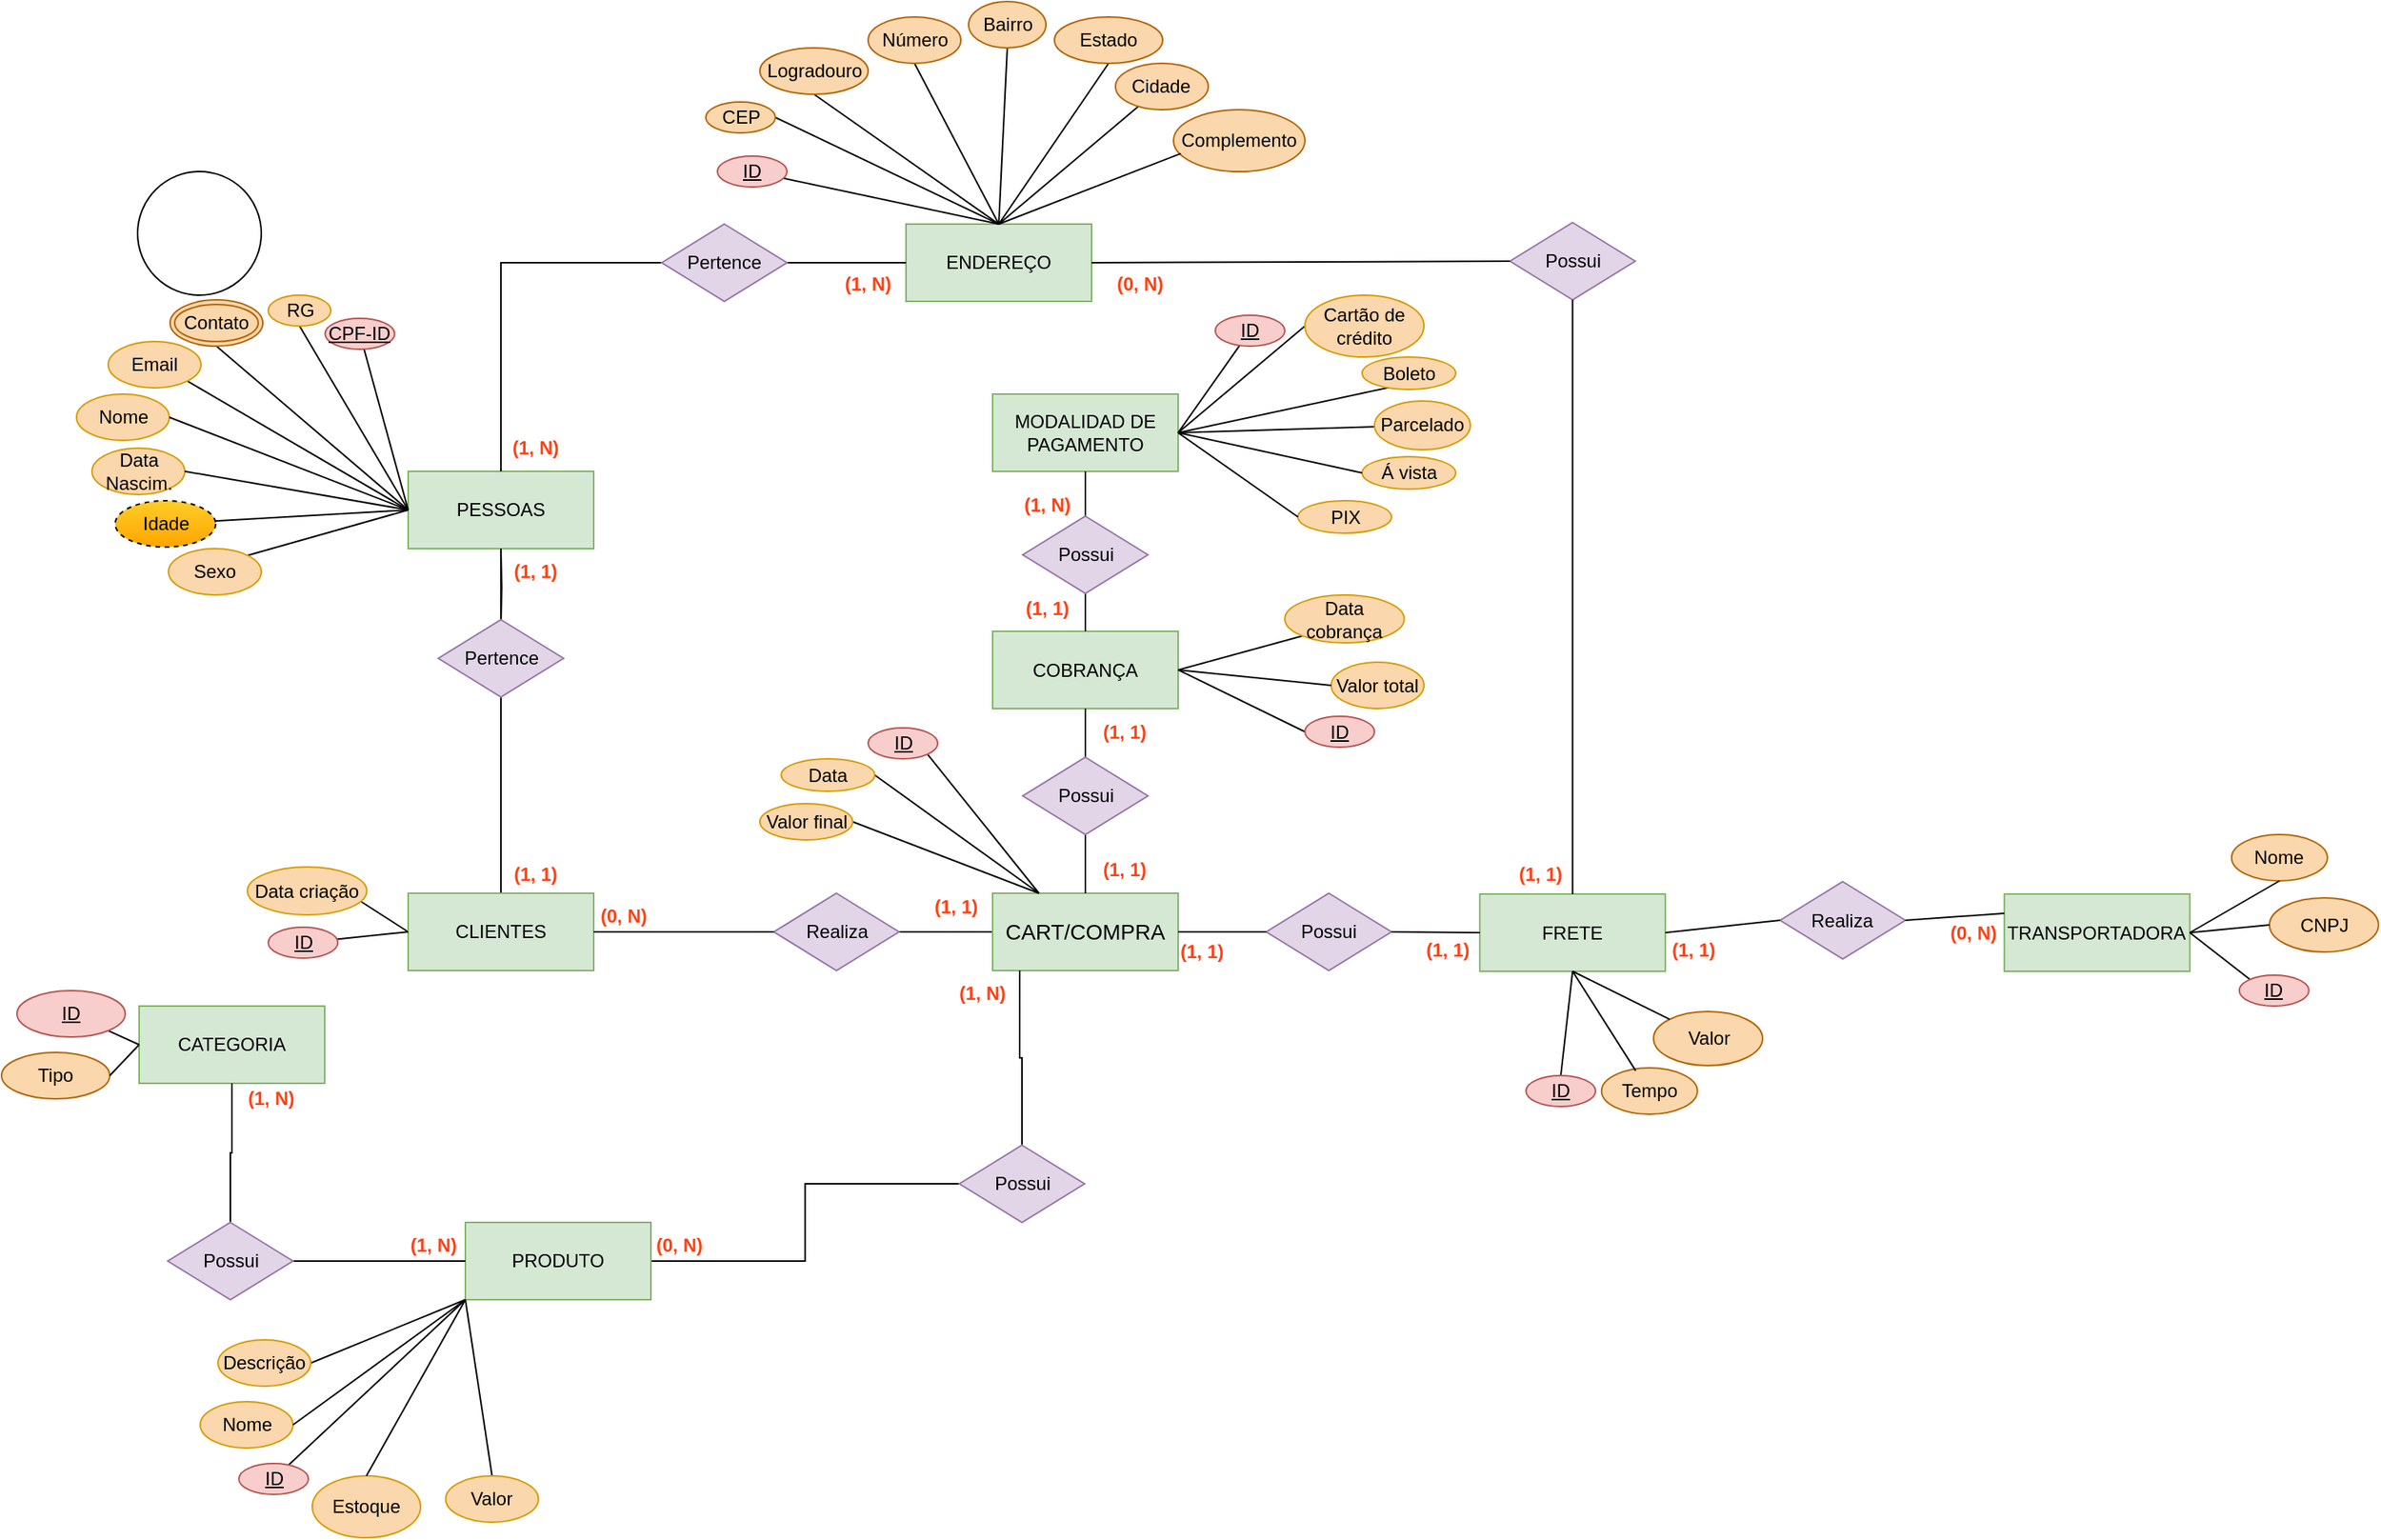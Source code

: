 <mxfile version="22.0.6" type="github">
  <diagram name="Página-1" id="nDr0l4BU3t5uVdgt3nHJ">
    <mxGraphModel dx="491" dy="553" grid="1" gridSize="10" guides="1" tooltips="1" connect="1" arrows="1" fold="1" page="1" pageScale="1" pageWidth="827" pageHeight="1169" math="0" shadow="0">
      <root>
        <mxCell id="0" />
        <mxCell id="1" parent="0" />
        <mxCell id="F8orVIg7lky6S5yIgSGv-25" value="ENDEREÇO" style="rounded=0;whiteSpace=wrap;html=1;fillColor=#d5e8d4;strokeColor=#82b366;" parent="1" vertex="1">
          <mxGeometry x="2035" y="254" width="120" height="50" as="geometry" />
        </mxCell>
        <mxCell id="F8orVIg7lky6S5yIgSGv-26" style="rounded=0;orthogonalLoop=1;jettySize=auto;html=1;exitX=1;exitY=0.5;exitDx=0;exitDy=0;jumpStyle=line;endArrow=none;endFill=0;entryX=0.5;entryY=0;entryDx=0;entryDy=0;" parent="1" source="F8orVIg7lky6S5yIgSGv-27" target="F8orVIg7lky6S5yIgSGv-25" edge="1">
          <mxGeometry relative="1" as="geometry">
            <mxPoint x="1935.499" y="205.607" as="sourcePoint" />
            <mxPoint x="2035.5" y="260" as="targetPoint" />
          </mxGeometry>
        </mxCell>
        <mxCell id="F8orVIg7lky6S5yIgSGv-27" value="CEP" style="ellipse;whiteSpace=wrap;html=1;shadow=0;fillColor=#fad7ac;strokeColor=#b46504;" parent="1" vertex="1">
          <mxGeometry x="1905.5" y="175" width="45" height="20" as="geometry" />
        </mxCell>
        <mxCell id="F8orVIg7lky6S5yIgSGv-28" style="rounded=0;orthogonalLoop=1;jettySize=auto;html=1;exitX=0.5;exitY=1;exitDx=0;exitDy=0;endArrow=none;endFill=0;entryX=0.5;entryY=0;entryDx=0;entryDy=0;" parent="1" source="F8orVIg7lky6S5yIgSGv-29" target="F8orVIg7lky6S5yIgSGv-25" edge="1">
          <mxGeometry relative="1" as="geometry" />
        </mxCell>
        <mxCell id="F8orVIg7lky6S5yIgSGv-29" value="Logradouro" style="ellipse;whiteSpace=wrap;html=1;shadow=0;fillColor=#fad7ac;strokeColor=#b46504;" parent="1" vertex="1">
          <mxGeometry x="1940.5" y="140" width="70" height="30" as="geometry" />
        </mxCell>
        <mxCell id="F8orVIg7lky6S5yIgSGv-30" style="rounded=0;orthogonalLoop=1;jettySize=auto;html=1;exitX=0.5;exitY=1;exitDx=0;exitDy=0;entryX=0.5;entryY=0;entryDx=0;entryDy=0;endArrow=none;endFill=0;" parent="1" source="F8orVIg7lky6S5yIgSGv-31" target="F8orVIg7lky6S5yIgSGv-25" edge="1">
          <mxGeometry relative="1" as="geometry">
            <mxPoint x="2087.121" y="186.393" as="sourcePoint" />
            <mxPoint x="2033.83" y="260" as="targetPoint" />
          </mxGeometry>
        </mxCell>
        <mxCell id="F8orVIg7lky6S5yIgSGv-31" value="Bairro" style="ellipse;whiteSpace=wrap;html=1;shadow=0;fillColor=#fad7ac;strokeColor=#b46504;" parent="1" vertex="1">
          <mxGeometry x="2075.5" y="110" width="50" height="30" as="geometry" />
        </mxCell>
        <mxCell id="F8orVIg7lky6S5yIgSGv-32" style="rounded=0;orthogonalLoop=1;jettySize=auto;html=1;exitX=0.5;exitY=1;exitDx=0;exitDy=0;entryX=0.5;entryY=0;entryDx=0;entryDy=0;endArrow=none;endFill=0;" parent="1" source="F8orVIg7lky6S5yIgSGv-33" target="F8orVIg7lky6S5yIgSGv-25" edge="1">
          <mxGeometry relative="1" as="geometry" />
        </mxCell>
        <mxCell id="F8orVIg7lky6S5yIgSGv-33" value="Número" style="ellipse;whiteSpace=wrap;html=1;shadow=0;fillColor=#fad7ac;strokeColor=#b46504;" parent="1" vertex="1">
          <mxGeometry x="2010.5" y="120" width="60" height="30" as="geometry" />
        </mxCell>
        <mxCell id="F8orVIg7lky6S5yIgSGv-34" value="" style="rounded=0;orthogonalLoop=1;jettySize=auto;html=1;entryX=0.5;entryY=0;entryDx=0;entryDy=0;endArrow=none;endFill=0;" parent="1" source="F8orVIg7lky6S5yIgSGv-35" target="F8orVIg7lky6S5yIgSGv-25" edge="1">
          <mxGeometry relative="1" as="geometry" />
        </mxCell>
        <mxCell id="F8orVIg7lky6S5yIgSGv-35" value="Cidade" style="ellipse;whiteSpace=wrap;html=1;shadow=0;fillColor=#fad7ac;strokeColor=#b46504;" parent="1" vertex="1">
          <mxGeometry x="2170.49" y="150" width="60" height="30" as="geometry" />
        </mxCell>
        <mxCell id="F8orVIg7lky6S5yIgSGv-36" style="rounded=0;orthogonalLoop=1;jettySize=auto;html=1;exitX=0.5;exitY=1;exitDx=0;exitDy=0;entryX=0.5;entryY=0;entryDx=0;entryDy=0;endArrow=none;endFill=0;" parent="1" source="F8orVIg7lky6S5yIgSGv-37" target="F8orVIg7lky6S5yIgSGv-25" edge="1">
          <mxGeometry relative="1" as="geometry">
            <mxPoint x="2137.121" y="196.393" as="sourcePoint" />
            <mxPoint x="2075.5" y="260" as="targetPoint" />
          </mxGeometry>
        </mxCell>
        <mxCell id="F8orVIg7lky6S5yIgSGv-37" value="Estado" style="ellipse;whiteSpace=wrap;html=1;shadow=0;fillColor=#fad7ac;strokeColor=#b46504;" parent="1" vertex="1">
          <mxGeometry x="2131" y="120" width="70" height="30" as="geometry" />
        </mxCell>
        <mxCell id="F8orVIg7lky6S5yIgSGv-38" value="" style="rounded=0;orthogonalLoop=1;jettySize=auto;html=1;endArrow=none;endFill=0;entryX=0.5;entryY=0;entryDx=0;entryDy=0;" parent="1" source="F8orVIg7lky6S5yIgSGv-39" target="F8orVIg7lky6S5yIgSGv-25" edge="1">
          <mxGeometry relative="1" as="geometry" />
        </mxCell>
        <mxCell id="F8orVIg7lky6S5yIgSGv-39" value="ID" style="ellipse;whiteSpace=wrap;html=1;align=center;fontStyle=4;fillColor=#f8cecc;strokeColor=#b85450;" parent="1" vertex="1">
          <mxGeometry x="1913" y="210" width="45" height="20" as="geometry" />
        </mxCell>
        <mxCell id="F8orVIg7lky6S5yIgSGv-40" value="PESSOAS" style="rounded=0;whiteSpace=wrap;html=1;fillColor=#d5e8d4;strokeColor=#82b366;" parent="1" vertex="1">
          <mxGeometry x="1713" y="414" width="120" height="50" as="geometry" />
        </mxCell>
        <mxCell id="F8orVIg7lky6S5yIgSGv-41" value="" style="edgeStyle=orthogonalEdgeStyle;rounded=0;orthogonalLoop=1;jettySize=auto;html=1;endArrow=none;endFill=0;" parent="1" target="F8orVIg7lky6S5yIgSGv-40" edge="1">
          <mxGeometry relative="1" as="geometry">
            <mxPoint x="1773" y="514" as="sourcePoint" />
          </mxGeometry>
        </mxCell>
        <mxCell id="F8orVIg7lky6S5yIgSGv-43" value="" style="edgeStyle=orthogonalEdgeStyle;rounded=0;orthogonalLoop=1;jettySize=auto;html=1;endArrow=none;endFill=0;exitX=0;exitY=0.5;exitDx=0;exitDy=0;entryX=0.5;entryY=0;entryDx=0;entryDy=0;" parent="1" source="F8orVIg7lky6S5yIgSGv-150" target="F8orVIg7lky6S5yIgSGv-40" edge="1">
          <mxGeometry relative="1" as="geometry">
            <mxPoint x="1902.5" y="279" as="sourcePoint" />
            <mxPoint x="1810" y="279" as="targetPoint" />
          </mxGeometry>
        </mxCell>
        <mxCell id="F8orVIg7lky6S5yIgSGv-44" value="" style="edgeStyle=orthogonalEdgeStyle;rounded=0;orthogonalLoop=1;jettySize=auto;html=1;endArrow=none;endFill=0;exitX=1;exitY=0.5;exitDx=0;exitDy=0;" parent="1" source="F8orVIg7lky6S5yIgSGv-150" target="F8orVIg7lky6S5yIgSGv-25" edge="1">
          <mxGeometry relative="1" as="geometry">
            <mxPoint x="1952.5" y="279" as="sourcePoint" />
          </mxGeometry>
        </mxCell>
        <mxCell id="F8orVIg7lky6S5yIgSGv-46" value="Nome" style="ellipse;whiteSpace=wrap;html=1;fillColor=#FAD7AC;strokeColor=#d79b00;" parent="1" vertex="1">
          <mxGeometry x="1498.5" y="364" width="60" height="30" as="geometry" />
        </mxCell>
        <mxCell id="F8orVIg7lky6S5yIgSGv-47" value="Data Nascim." style="ellipse;whiteSpace=wrap;html=1;fillColor=#FAD7AC;strokeColor=#d79b00;" parent="1" vertex="1">
          <mxGeometry x="1508.5" y="399" width="60" height="30" as="geometry" />
        </mxCell>
        <mxCell id="F8orVIg7lky6S5yIgSGv-49" style="rounded=0;orthogonalLoop=1;jettySize=auto;html=1;entryX=0;entryY=0.5;entryDx=0;entryDy=0;endArrow=none;endFill=0;" parent="1" source="F8orVIg7lky6S5yIgSGv-50" target="F8orVIg7lky6S5yIgSGv-40" edge="1">
          <mxGeometry relative="1" as="geometry" />
        </mxCell>
        <mxCell id="F8orVIg7lky6S5yIgSGv-50" value="CPF-ID" style="ellipse;whiteSpace=wrap;html=1;align=center;fontStyle=4;fillColor=#f8cecc;strokeColor=#b85450;" parent="1" vertex="1">
          <mxGeometry x="1659.25" y="315" width="45" height="20" as="geometry" />
        </mxCell>
        <mxCell id="F8orVIg7lky6S5yIgSGv-51" value="" style="endArrow=none;html=1;rounded=0;entryX=0.5;entryY=1;entryDx=0;entryDy=0;exitX=0;exitY=0.5;exitDx=0;exitDy=0;" parent="1" source="F8orVIg7lky6S5yIgSGv-40" target="F8orVIg7lky6S5yIgSGv-59" edge="1">
          <mxGeometry width="50" height="50" relative="1" as="geometry">
            <mxPoint x="1843" y="504" as="sourcePoint" />
            <mxPoint x="1623" y="354" as="targetPoint" />
          </mxGeometry>
        </mxCell>
        <mxCell id="F8orVIg7lky6S5yIgSGv-52" value="" style="endArrow=none;html=1;rounded=0;exitX=1;exitY=0.5;exitDx=0;exitDy=0;entryX=0;entryY=0.5;entryDx=0;entryDy=0;" parent="1" source="F8orVIg7lky6S5yIgSGv-47" target="F8orVIg7lky6S5yIgSGv-40" edge="1">
          <mxGeometry width="50" height="50" relative="1" as="geometry">
            <mxPoint x="1843" y="504" as="sourcePoint" />
            <mxPoint x="1893" y="454" as="targetPoint" />
          </mxGeometry>
        </mxCell>
        <mxCell id="F8orVIg7lky6S5yIgSGv-53" value="" style="endArrow=none;html=1;rounded=0;exitX=1;exitY=0.5;exitDx=0;exitDy=0;entryX=0;entryY=0.5;entryDx=0;entryDy=0;" parent="1" source="F8orVIg7lky6S5yIgSGv-46" target="F8orVIg7lky6S5yIgSGv-40" edge="1">
          <mxGeometry width="50" height="50" relative="1" as="geometry">
            <mxPoint x="1843" y="504" as="sourcePoint" />
            <mxPoint x="1893" y="454" as="targetPoint" />
          </mxGeometry>
        </mxCell>
        <mxCell id="F8orVIg7lky6S5yIgSGv-55" style="rounded=0;orthogonalLoop=1;jettySize=auto;html=1;exitX=1;exitY=0;exitDx=0;exitDy=0;entryX=0;entryY=0.5;entryDx=0;entryDy=0;endArrow=none;endFill=0;" parent="1" source="F8orVIg7lky6S5yIgSGv-56" target="F8orVIg7lky6S5yIgSGv-40" edge="1">
          <mxGeometry relative="1" as="geometry">
            <mxPoint x="1663" y="444" as="targetPoint" />
          </mxGeometry>
        </mxCell>
        <mxCell id="F8orVIg7lky6S5yIgSGv-56" value="Sexo" style="ellipse;whiteSpace=wrap;html=1;fillColor=#FAD7AC;strokeColor=#d79b00;" parent="1" vertex="1">
          <mxGeometry x="1558" y="464" width="60" height="30" as="geometry" />
        </mxCell>
        <mxCell id="F8orVIg7lky6S5yIgSGv-59" value="Contato" style="ellipse;shape=doubleEllipse;margin=3;whiteSpace=wrap;html=1;align=center;fillColor=#FAD7AC;strokeColor=#B46504;" parent="1" vertex="1">
          <mxGeometry x="1559" y="303" width="60" height="30" as="geometry" />
        </mxCell>
        <mxCell id="F8orVIg7lky6S5yIgSGv-60" value="" style="rounded=0;orthogonalLoop=1;jettySize=auto;html=1;endArrow=none;endFill=0;entryX=0;entryY=0.5;entryDx=0;entryDy=0;" parent="1" source="F8orVIg7lky6S5yIgSGv-61" target="F8orVIg7lky6S5yIgSGv-40" edge="1">
          <mxGeometry relative="1" as="geometry" />
        </mxCell>
        <mxCell id="F8orVIg7lky6S5yIgSGv-61" value="Idade" style="ellipse;whiteSpace=wrap;html=1;align=center;dashed=1;fillColor=#ffcd28;strokeColor=#000000;gradientColor=#ffa500;" parent="1" vertex="1">
          <mxGeometry x="1523.5" y="433" width="65" height="30" as="geometry" />
        </mxCell>
        <mxCell id="F8orVIg7lky6S5yIgSGv-62" style="edgeStyle=orthogonalEdgeStyle;rounded=0;orthogonalLoop=1;jettySize=auto;html=1;exitX=0.5;exitY=0;exitDx=0;exitDy=0;entryX=0.5;entryY=1;entryDx=0;entryDy=0;endArrow=none;endFill=0;" parent="1" source="F8orVIg7lky6S5yIgSGv-64" target="F8orVIg7lky6S5yIgSGv-40" edge="1">
          <mxGeometry relative="1" as="geometry">
            <mxPoint x="1760.5" y="544" as="targetPoint" />
          </mxGeometry>
        </mxCell>
        <mxCell id="F8orVIg7lky6S5yIgSGv-63" style="rounded=0;orthogonalLoop=1;jettySize=auto;html=1;exitX=0;exitY=0.5;exitDx=0;exitDy=0;entryX=0.5;entryY=0;entryDx=0;entryDy=0;endArrow=none;endFill=0;" parent="1" source="F8orVIg7lky6S5yIgSGv-64" target="F8orVIg7lky6S5yIgSGv-203" edge="1">
          <mxGeometry relative="1" as="geometry" />
        </mxCell>
        <mxCell id="F8orVIg7lky6S5yIgSGv-64" value="CLIENTES" style="rounded=0;whiteSpace=wrap;html=1;fillColor=#d5e8d4;strokeColor=#82b366;" parent="1" vertex="1">
          <mxGeometry x="1713" y="687" width="120" height="50" as="geometry" />
        </mxCell>
        <mxCell id="F8orVIg7lky6S5yIgSGv-65" style="edgeStyle=orthogonalEdgeStyle;rounded=0;orthogonalLoop=1;jettySize=auto;html=1;exitX=1;exitY=0.5;exitDx=0;exitDy=0;entryX=0;entryY=0.5;entryDx=0;entryDy=0;endArrow=none;endFill=0;" parent="1" source="F8orVIg7lky6S5yIgSGv-67" target="F8orVIg7lky6S5yIgSGv-152" edge="1">
          <mxGeometry relative="1" as="geometry">
            <mxPoint x="2058" y="1091" as="targetPoint" />
          </mxGeometry>
        </mxCell>
        <mxCell id="F8orVIg7lky6S5yIgSGv-66" style="rounded=0;orthogonalLoop=1;jettySize=auto;html=1;exitX=0;exitY=1;exitDx=0;exitDy=0;entryX=1;entryY=0.5;entryDx=0;entryDy=0;endArrow=none;endFill=0;" parent="1" source="F8orVIg7lky6S5yIgSGv-67" target="F8orVIg7lky6S5yIgSGv-217" edge="1">
          <mxGeometry relative="1" as="geometry" />
        </mxCell>
        <mxCell id="F8orVIg7lky6S5yIgSGv-67" value="PRODUTO" style="rounded=0;whiteSpace=wrap;html=1;fillColor=#d5e8d4;strokeColor=#82b366;" parent="1" vertex="1">
          <mxGeometry x="1750" y="900" width="120" height="50" as="geometry" />
        </mxCell>
        <mxCell id="F8orVIg7lky6S5yIgSGv-73" value="CATEGORIA" style="rounded=0;whiteSpace=wrap;html=1;fillColor=#d5e8d4;strokeColor=#82b366;" parent="1" vertex="1">
          <mxGeometry x="1539" y="760" width="120" height="50" as="geometry" />
        </mxCell>
        <mxCell id="F8orVIg7lky6S5yIgSGv-74" value="" style="edgeStyle=orthogonalEdgeStyle;rounded=0;orthogonalLoop=1;jettySize=auto;html=1;endArrow=none;endFill=0;exitX=1;exitY=0.5;exitDx=0;exitDy=0;entryX=0;entryY=0.5;entryDx=0;entryDy=0;" parent="1" source="F8orVIg7lky6S5yIgSGv-140" target="F8orVIg7lky6S5yIgSGv-67" edge="1">
          <mxGeometry relative="1" as="geometry">
            <mxPoint x="1625" y="1101" as="sourcePoint" />
          </mxGeometry>
        </mxCell>
        <mxCell id="F8orVIg7lky6S5yIgSGv-75" value="" style="edgeStyle=orthogonalEdgeStyle;rounded=0;orthogonalLoop=1;jettySize=auto;html=1;endArrow=none;endFill=0;exitX=0.5;exitY=0;exitDx=0;exitDy=0;" parent="1" source="F8orVIg7lky6S5yIgSGv-140" target="F8orVIg7lky6S5yIgSGv-73" edge="1">
          <mxGeometry relative="1" as="geometry">
            <mxPoint x="1600" y="1076" as="sourcePoint" />
          </mxGeometry>
        </mxCell>
        <mxCell id="F8orVIg7lky6S5yIgSGv-79" value="" style="rounded=0;orthogonalLoop=1;jettySize=auto;html=1;endArrow=none;endFill=0;entryX=0;entryY=0.5;entryDx=0;entryDy=0;" parent="1" source="F8orVIg7lky6S5yIgSGv-80" target="F8orVIg7lky6S5yIgSGv-73" edge="1">
          <mxGeometry relative="1" as="geometry" />
        </mxCell>
        <mxCell id="F8orVIg7lky6S5yIgSGv-80" value="&lt;u&gt;ID&lt;/u&gt;" style="ellipse;whiteSpace=wrap;html=1;shadow=0;fillColor=#f8cecc;strokeColor=#b85450;" parent="1" vertex="1">
          <mxGeometry x="1460" y="750" width="70" height="30" as="geometry" />
        </mxCell>
        <mxCell id="F8orVIg7lky6S5yIgSGv-81" value="" style="rounded=0;orthogonalLoop=1;jettySize=auto;html=1;endArrow=none;endFill=0;entryX=0;entryY=1;entryDx=0;entryDy=0;" parent="1" source="F8orVIg7lky6S5yIgSGv-82" target="F8orVIg7lky6S5yIgSGv-67" edge="1">
          <mxGeometry relative="1" as="geometry" />
        </mxCell>
        <mxCell id="F8orVIg7lky6S5yIgSGv-82" value="&lt;u&gt;ID&lt;/u&gt;" style="ellipse;whiteSpace=wrap;html=1;shadow=0;fillColor=#f8cecc;strokeColor=#b85450;" parent="1" vertex="1">
          <mxGeometry x="1603.5" y="1056" width="45" height="20" as="geometry" />
        </mxCell>
        <mxCell id="F8orVIg7lky6S5yIgSGv-83" style="rounded=0;orthogonalLoop=1;jettySize=auto;html=1;entryX=0;entryY=0.5;entryDx=0;entryDy=0;endArrow=none;endFill=0;" parent="1" source="F8orVIg7lky6S5yIgSGv-84" target="F8orVIg7lky6S5yIgSGv-64" edge="1">
          <mxGeometry relative="1" as="geometry" />
        </mxCell>
        <mxCell id="F8orVIg7lky6S5yIgSGv-84" value="ID" style="ellipse;whiteSpace=wrap;html=1;align=center;fontStyle=4;fillColor=#f8cecc;strokeColor=#b85450;" parent="1" vertex="1">
          <mxGeometry x="1622.5" y="709" width="45" height="20" as="geometry" />
        </mxCell>
        <mxCell id="F8orVIg7lky6S5yIgSGv-85" value="Estoque" style="ellipse;whiteSpace=wrap;html=1;fillColor=#FAD7AC;strokeColor=#d79b00;" parent="1" vertex="1">
          <mxGeometry x="1651" y="1064" width="70" height="40" as="geometry" />
        </mxCell>
        <mxCell id="F8orVIg7lky6S5yIgSGv-86" value="Nome" style="ellipse;whiteSpace=wrap;html=1;fillColor=#FAD7AC;strokeColor=#d79b00;" parent="1" vertex="1">
          <mxGeometry x="1578.5" y="1016" width="60" height="30" as="geometry" />
        </mxCell>
        <mxCell id="F8orVIg7lky6S5yIgSGv-87" value="" style="endArrow=none;html=1;rounded=0;exitX=0.5;exitY=0;exitDx=0;exitDy=0;entryX=0;entryY=1;entryDx=0;entryDy=0;" parent="1" source="F8orVIg7lky6S5yIgSGv-85" target="F8orVIg7lky6S5yIgSGv-67" edge="1">
          <mxGeometry width="50" height="50" relative="1" as="geometry">
            <mxPoint x="1904.5" y="1181" as="sourcePoint" />
            <mxPoint x="1835" y="1126" as="targetPoint" />
          </mxGeometry>
        </mxCell>
        <mxCell id="F8orVIg7lky6S5yIgSGv-88" value="" style="endArrow=none;html=1;rounded=0;exitX=1;exitY=0.5;exitDx=0;exitDy=0;entryX=0;entryY=1;entryDx=0;entryDy=0;" parent="1" source="F8orVIg7lky6S5yIgSGv-86" target="F8orVIg7lky6S5yIgSGv-67" edge="1">
          <mxGeometry width="50" height="50" relative="1" as="geometry">
            <mxPoint x="1904.5" y="1181" as="sourcePoint" />
            <mxPoint x="1774.5" y="1141" as="targetPoint" />
          </mxGeometry>
        </mxCell>
        <mxCell id="F8orVIg7lky6S5yIgSGv-95" value="Tipo" style="ellipse;whiteSpace=wrap;html=1;shadow=0;fillColor=#fad7ac;strokeColor=#b46504;" parent="1" vertex="1">
          <mxGeometry x="1450" y="790" width="70" height="30" as="geometry" />
        </mxCell>
        <mxCell id="F8orVIg7lky6S5yIgSGv-96" value="" style="endArrow=none;html=1;rounded=0;entryX=0;entryY=0.5;entryDx=0;entryDy=0;exitX=1;exitY=0.5;exitDx=0;exitDy=0;" parent="1" source="F8orVIg7lky6S5yIgSGv-95" target="F8orVIg7lky6S5yIgSGv-73" edge="1">
          <mxGeometry width="50" height="50" relative="1" as="geometry">
            <mxPoint x="1215" y="586" as="sourcePoint" />
            <mxPoint x="1265" y="536" as="targetPoint" />
          </mxGeometry>
        </mxCell>
        <mxCell id="F8orVIg7lky6S5yIgSGv-101" style="rounded=0;orthogonalLoop=1;jettySize=auto;html=1;exitX=0.5;exitY=0;exitDx=0;exitDy=0;endArrow=none;endFill=0;entryX=0;entryY=1;entryDx=0;entryDy=0;" parent="1" source="F8orVIg7lky6S5yIgSGv-102" target="F8orVIg7lky6S5yIgSGv-67" edge="1">
          <mxGeometry relative="1" as="geometry">
            <mxPoint x="1842" y="1126" as="targetPoint" />
          </mxGeometry>
        </mxCell>
        <mxCell id="F8orVIg7lky6S5yIgSGv-102" value="Valor" style="ellipse;whiteSpace=wrap;html=1;fillColor=#FAD7AC;strokeColor=#d79b00;" parent="1" vertex="1">
          <mxGeometry x="1737.25" y="1064" width="60" height="30" as="geometry" />
        </mxCell>
        <mxCell id="F8orVIg7lky6S5yIgSGv-106" value="COBRANÇA" style="rounded=0;whiteSpace=wrap;html=1;fillColor=#d5e8d4;strokeColor=#82b366;" parent="1" vertex="1">
          <mxGeometry x="2091" y="517.5" width="120" height="50" as="geometry" />
        </mxCell>
        <mxCell id="F8orVIg7lky6S5yIgSGv-112" style="rounded=0;orthogonalLoop=1;jettySize=auto;html=1;exitX=0;exitY=0.5;exitDx=0;exitDy=0;entryX=1;entryY=0.5;entryDx=0;entryDy=0;endArrow=none;endFill=0;" parent="1" source="F8orVIg7lky6S5yIgSGv-113" target="F8orVIg7lky6S5yIgSGv-106" edge="1">
          <mxGeometry relative="1" as="geometry">
            <mxPoint x="2281.804" y="508.941" as="sourcePoint" />
          </mxGeometry>
        </mxCell>
        <mxCell id="F8orVIg7lky6S5yIgSGv-113" value="ID" style="ellipse;whiteSpace=wrap;html=1;align=center;fontStyle=4;fillColor=#f8cecc;strokeColor=#b85450;" parent="1" vertex="1">
          <mxGeometry x="2293" y="572.5" width="45" height="20" as="geometry" />
        </mxCell>
        <mxCell id="F8orVIg7lky6S5yIgSGv-116" value="" style="endArrow=none;html=1;rounded=0;exitX=0.5;exitY=1;exitDx=0;exitDy=0;entryX=0.5;entryY=0;entryDx=0;entryDy=0;" parent="1" source="F8orVIg7lky6S5yIgSGv-145" target="F8orVIg7lky6S5yIgSGv-106" edge="1">
          <mxGeometry width="50" height="50" relative="1" as="geometry">
            <mxPoint x="2151" y="500" as="sourcePoint" />
            <mxPoint x="2770.5" y="1010.5" as="targetPoint" />
          </mxGeometry>
        </mxCell>
        <mxCell id="F8orVIg7lky6S5yIgSGv-117" value="MODALIDAD DE PAGAMENTO" style="rounded=0;whiteSpace=wrap;html=1;fillColor=#d5e8d4;strokeColor=#82b366;" parent="1" vertex="1">
          <mxGeometry x="2091" y="364" width="120" height="50" as="geometry" />
        </mxCell>
        <mxCell id="F8orVIg7lky6S5yIgSGv-118" value="" style="endArrow=none;html=1;rounded=0;entryX=0.5;entryY=0;entryDx=0;entryDy=0;exitX=0.5;exitY=1;exitDx=0;exitDy=0;" parent="1" source="F8orVIg7lky6S5yIgSGv-117" target="F8orVIg7lky6S5yIgSGv-145" edge="1">
          <mxGeometry width="50" height="50" relative="1" as="geometry">
            <mxPoint x="1937.5" y="511" as="sourcePoint" />
            <mxPoint x="2151" y="450" as="targetPoint" />
          </mxGeometry>
        </mxCell>
        <mxCell id="F8orVIg7lky6S5yIgSGv-121" style="edgeStyle=orthogonalEdgeStyle;rounded=0;orthogonalLoop=1;jettySize=auto;html=1;exitX=0;exitY=0.5;exitDx=0;exitDy=0;entryX=1;entryY=0.5;entryDx=0;entryDy=0;endArrow=none;endFill=0;" parent="1" source="F8orVIg7lky6S5yIgSGv-123" target="F8orVIg7lky6S5yIgSGv-142" edge="1">
          <mxGeometry relative="1" as="geometry">
            <mxPoint x="2012.5" y="712" as="targetPoint" />
          </mxGeometry>
        </mxCell>
        <mxCell id="F8orVIg7lky6S5yIgSGv-123" value="&lt;span style=&quot;font-size: 14px;&quot;&gt;CART/COMPRA&lt;br&gt;&lt;/span&gt;" style="rounded=0;whiteSpace=wrap;html=1;fillColor=#d5e8d4;strokeColor=#82b366;" parent="1" vertex="1">
          <mxGeometry x="2091" y="687" width="120" height="50" as="geometry" />
        </mxCell>
        <mxCell id="F8orVIg7lky6S5yIgSGv-136" style="edgeStyle=orthogonalEdgeStyle;rounded=0;orthogonalLoop=1;jettySize=auto;html=1;exitX=0.5;exitY=0;exitDx=0;exitDy=0;entryX=0.5;entryY=1;entryDx=0;entryDy=0;endArrow=none;endFill=0;" parent="1" source="F8orVIg7lky6S5yIgSGv-144" target="F8orVIg7lky6S5yIgSGv-106" edge="1">
          <mxGeometry relative="1" as="geometry">
            <mxPoint x="2151" y="600" as="sourcePoint" />
          </mxGeometry>
        </mxCell>
        <mxCell id="F8orVIg7lky6S5yIgSGv-137" value="" style="edgeStyle=orthogonalEdgeStyle;rounded=0;orthogonalLoop=1;jettySize=auto;html=1;endArrow=none;endFill=0;exitX=0.5;exitY=1;exitDx=0;exitDy=0;" parent="1" source="F8orVIg7lky6S5yIgSGv-144" target="F8orVIg7lky6S5yIgSGv-123" edge="1">
          <mxGeometry relative="1" as="geometry">
            <mxPoint x="2150.98" y="649.98" as="sourcePoint" />
          </mxGeometry>
        </mxCell>
        <mxCell id="F8orVIg7lky6S5yIgSGv-139" style="edgeStyle=orthogonalEdgeStyle;rounded=0;orthogonalLoop=1;jettySize=auto;html=1;exitX=0.5;exitY=0;exitDx=0;exitDy=0;entryX=0.146;entryY=1;entryDx=0;entryDy=0;endArrow=none;endFill=0;entryPerimeter=0;" parent="1" source="F8orVIg7lky6S5yIgSGv-152" target="F8orVIg7lky6S5yIgSGv-123" edge="1">
          <mxGeometry relative="1" as="geometry">
            <mxPoint x="2083" y="1066" as="sourcePoint" />
          </mxGeometry>
        </mxCell>
        <mxCell id="F8orVIg7lky6S5yIgSGv-140" value="Possui" style="rhombus;whiteSpace=wrap;html=1;fillColor=#e1d5e7;strokeColor=#9673a6;" parent="1" vertex="1">
          <mxGeometry x="1557.5" y="900" width="81" height="50" as="geometry" />
        </mxCell>
        <mxCell id="F8orVIg7lky6S5yIgSGv-142" value="Realiza" style="rhombus;whiteSpace=wrap;html=1;fillColor=#e1d5e7;strokeColor=#9673a6;" parent="1" vertex="1">
          <mxGeometry x="1949.5" y="687" width="81" height="50" as="geometry" />
        </mxCell>
        <mxCell id="F8orVIg7lky6S5yIgSGv-144" value="Possui" style="rhombus;whiteSpace=wrap;html=1;fillColor=#e1d5e7;strokeColor=#9673a6;" parent="1" vertex="1">
          <mxGeometry x="2110.5" y="599" width="81" height="50" as="geometry" />
        </mxCell>
        <mxCell id="F8orVIg7lky6S5yIgSGv-145" value="Possui" style="rhombus;whiteSpace=wrap;html=1;fillColor=#e1d5e7;strokeColor=#9673a6;" parent="1" vertex="1">
          <mxGeometry x="2110.5" y="443" width="81" height="50" as="geometry" />
        </mxCell>
        <mxCell id="F8orVIg7lky6S5yIgSGv-150" value="Pertence" style="rhombus;whiteSpace=wrap;html=1;fillColor=#e1d5e7;strokeColor=#9673a6;" parent="1" vertex="1">
          <mxGeometry x="1877" y="254" width="81" height="50" as="geometry" />
        </mxCell>
        <mxCell id="F8orVIg7lky6S5yIgSGv-152" value="Possui" style="rhombus;whiteSpace=wrap;html=1;fillColor=#e1d5e7;strokeColor=#9673a6;" parent="1" vertex="1">
          <mxGeometry x="2069.5" y="850" width="81" height="50" as="geometry" />
        </mxCell>
        <mxCell id="F8orVIg7lky6S5yIgSGv-164" value="&lt;font color=&quot;#ff4013&quot;&gt;(1, N)&lt;/font&gt;" style="text;html=1;align=center;verticalAlign=middle;resizable=0;points=[];autosize=1;strokeColor=none;fillColor=none;fontStyle=1" parent="1" vertex="1">
          <mxGeometry x="2100.5" y="421" width="50" height="30" as="geometry" />
        </mxCell>
        <mxCell id="F8orVIg7lky6S5yIgSGv-165" value="&lt;font color=&quot;#ff4013&quot;&gt;(1, 1)&lt;/font&gt;" style="text;html=1;align=center;verticalAlign=middle;resizable=0;points=[];autosize=1;strokeColor=none;fillColor=none;fontStyle=1" parent="1" vertex="1">
          <mxGeometry x="2100.5" y="487.5" width="50" height="30" as="geometry" />
        </mxCell>
        <mxCell id="F8orVIg7lky6S5yIgSGv-166" value="" style="endArrow=none;html=1;rounded=0;entryX=1;entryY=1;entryDx=0;entryDy=0;exitX=0;exitY=0.5;exitDx=0;exitDy=0;" parent="1" source="F8orVIg7lky6S5yIgSGv-40" target="F8orVIg7lky6S5yIgSGv-200" edge="1">
          <mxGeometry width="50" height="50" relative="1" as="geometry">
            <mxPoint x="1723.5" y="449" as="sourcePoint" />
            <mxPoint x="1594.642" y="359.574" as="targetPoint" />
          </mxGeometry>
        </mxCell>
        <mxCell id="F8orVIg7lky6S5yIgSGv-167" value="" style="rounded=0;orthogonalLoop=1;jettySize=auto;html=1;endArrow=none;endFill=0;entryX=1;entryY=0.5;entryDx=0;entryDy=0;" parent="1" source="F8orVIg7lky6S5yIgSGv-168" target="F8orVIg7lky6S5yIgSGv-117" edge="1">
          <mxGeometry relative="1" as="geometry" />
        </mxCell>
        <mxCell id="F8orVIg7lky6S5yIgSGv-168" value="ID" style="ellipse;whiteSpace=wrap;html=1;align=center;fontStyle=4;fillColor=#f8cecc;strokeColor=#b85450;" parent="1" vertex="1">
          <mxGeometry x="2235" y="313" width="45" height="20" as="geometry" />
        </mxCell>
        <mxCell id="F8orVIg7lky6S5yIgSGv-169" style="rounded=0;orthogonalLoop=1;jettySize=auto;html=1;exitX=0;exitY=0.5;exitDx=0;exitDy=0;entryX=1;entryY=0.5;entryDx=0;entryDy=0;endArrow=none;endFill=0;" parent="1" source="F8orVIg7lky6S5yIgSGv-170" target="F8orVIg7lky6S5yIgSGv-117" edge="1">
          <mxGeometry relative="1" as="geometry" />
        </mxCell>
        <mxCell id="F8orVIg7lky6S5yIgSGv-170" value="Cartão de crédito" style="ellipse;whiteSpace=wrap;html=1;fillColor=#FAD7AC;strokeColor=#d79b00;" parent="1" vertex="1">
          <mxGeometry x="2293" y="300" width="77" height="40" as="geometry" />
        </mxCell>
        <mxCell id="F8orVIg7lky6S5yIgSGv-171" value="Valor total" style="ellipse;whiteSpace=wrap;html=1;fillColor=#FAD7AC;strokeColor=#d79b00;" parent="1" vertex="1">
          <mxGeometry x="2310" y="537.5" width="60" height="30" as="geometry" />
        </mxCell>
        <mxCell id="F8orVIg7lky6S5yIgSGv-172" style="rounded=0;orthogonalLoop=1;jettySize=auto;html=1;exitX=0;exitY=0.5;exitDx=0;exitDy=0;entryX=1;entryY=0.5;entryDx=0;entryDy=0;endArrow=none;endFill=0;" parent="1" source="F8orVIg7lky6S5yIgSGv-171" target="F8orVIg7lky6S5yIgSGv-106" edge="1">
          <mxGeometry relative="1" as="geometry">
            <mxPoint x="2276.787" y="478.607" as="sourcePoint" />
            <mxPoint x="2221.5" y="528" as="targetPoint" />
          </mxGeometry>
        </mxCell>
        <mxCell id="F8orVIg7lky6S5yIgSGv-173" style="rounded=0;orthogonalLoop=1;jettySize=auto;html=1;exitX=0;exitY=1;exitDx=0;exitDy=0;entryX=1;entryY=0.5;entryDx=0;entryDy=0;endArrow=none;endFill=0;" parent="1" source="F8orVIg7lky6S5yIgSGv-174" target="F8orVIg7lky6S5yIgSGv-106" edge="1">
          <mxGeometry relative="1" as="geometry" />
        </mxCell>
        <mxCell id="F8orVIg7lky6S5yIgSGv-174" value="Data cobrança" style="ellipse;whiteSpace=wrap;html=1;fillColor=#FAD7AC;strokeColor=#d79b00;" parent="1" vertex="1">
          <mxGeometry x="2280" y="494" width="77.25" height="31" as="geometry" />
        </mxCell>
        <mxCell id="F8orVIg7lky6S5yIgSGv-175" value="&lt;font color=&quot;#ff4013&quot;&gt;(1, 1)&lt;/font&gt;" style="text;html=1;align=center;verticalAlign=middle;resizable=0;points=[];autosize=1;strokeColor=none;fillColor=none;fontStyle=1" parent="1" vertex="1">
          <mxGeometry x="2041.5" y="681" width="50" height="30" as="geometry" />
        </mxCell>
        <mxCell id="F8orVIg7lky6S5yIgSGv-177" value="&lt;font color=&quot;#ff4013&quot;&gt;(1, N)&lt;/font&gt;" style="text;html=1;align=center;verticalAlign=middle;resizable=0;points=[];autosize=1;strokeColor=none;fillColor=none;fontStyle=1" parent="1" vertex="1">
          <mxGeometry x="2058.5" y="737" width="50" height="30" as="geometry" />
        </mxCell>
        <mxCell id="F8orVIg7lky6S5yIgSGv-181" value="&lt;font color=&quot;#ff4013&quot;&gt;(1, 1)&lt;/font&gt;" style="text;html=1;align=center;verticalAlign=middle;resizable=0;points=[];autosize=1;strokeColor=none;fillColor=none;fontStyle=1" parent="1" vertex="1">
          <mxGeometry x="2150.5" y="567.5" width="50" height="30" as="geometry" />
        </mxCell>
        <mxCell id="F8orVIg7lky6S5yIgSGv-182" value="&lt;font color=&quot;#ff4013&quot;&gt;(1, 1)&lt;/font&gt;" style="text;html=1;align=center;verticalAlign=middle;resizable=0;points=[];autosize=1;strokeColor=none;fillColor=none;fontStyle=1" parent="1" vertex="1">
          <mxGeometry x="2150.5" y="657" width="50" height="30" as="geometry" />
        </mxCell>
        <mxCell id="F8orVIg7lky6S5yIgSGv-189" value="&lt;font color=&quot;#ff4013&quot;&gt;(1, N)&lt;/font&gt;" style="text;html=1;align=center;verticalAlign=middle;resizable=0;points=[];autosize=1;strokeColor=none;fillColor=none;fontStyle=1" parent="1" vertex="1">
          <mxGeometry x="1985" y="278" width="50" height="30" as="geometry" />
        </mxCell>
        <mxCell id="F8orVIg7lky6S5yIgSGv-190" value="&lt;font color=&quot;#ff4013&quot;&gt;(1, N)&lt;/font&gt;" style="text;html=1;align=center;verticalAlign=middle;resizable=0;points=[];autosize=1;strokeColor=none;fillColor=none;fontStyle=1" parent="1" vertex="1">
          <mxGeometry x="1770" y="384" width="50" height="30" as="geometry" />
        </mxCell>
        <mxCell id="F8orVIg7lky6S5yIgSGv-196" style="rounded=0;orthogonalLoop=1;jettySize=auto;html=1;exitX=1;exitY=0.5;exitDx=0;exitDy=0;entryX=1;entryY=0.5;entryDx=0;entryDy=0;endArrow=none;endFill=0;" parent="1" source="F8orVIg7lky6S5yIgSGv-197" target="F8orVIg7lky6S5yIgSGv-117" edge="1">
          <mxGeometry relative="1" as="geometry" />
        </mxCell>
        <mxCell id="F8orVIg7lky6S5yIgSGv-197" value="Boleto" style="ellipse;whiteSpace=wrap;html=1;fillColor=#FAD7AC;strokeColor=#d79b00;" parent="1" vertex="1">
          <mxGeometry x="2330" y="340" width="60.5" height="21" as="geometry" />
        </mxCell>
        <mxCell id="F8orVIg7lky6S5yIgSGv-198" value="" style="rounded=0;orthogonalLoop=1;jettySize=auto;html=1;entryX=1;entryY=0.5;entryDx=0;entryDy=0;endArrow=none;endFill=0;" parent="1" source="F8orVIg7lky6S5yIgSGv-199" target="F8orVIg7lky6S5yIgSGv-117" edge="1">
          <mxGeometry relative="1" as="geometry" />
        </mxCell>
        <mxCell id="F8orVIg7lky6S5yIgSGv-199" value="Parcelado" style="ellipse;whiteSpace=wrap;html=1;fillColor=#FAD7AC;strokeColor=#d79b00;" parent="1" vertex="1">
          <mxGeometry x="2338" y="368.5" width="62" height="31.5" as="geometry" />
        </mxCell>
        <mxCell id="F8orVIg7lky6S5yIgSGv-200" value="Email" style="ellipse;whiteSpace=wrap;html=1;fillColor=#FAD7AC;strokeColor=#d79b00;" parent="1" vertex="1">
          <mxGeometry x="1519" y="330" width="60" height="30" as="geometry" />
        </mxCell>
        <mxCell id="F8orVIg7lky6S5yIgSGv-201" style="rounded=0;orthogonalLoop=1;jettySize=auto;html=1;exitX=0.5;exitY=1;exitDx=0;exitDy=0;entryX=0;entryY=0.5;entryDx=0;entryDy=0;endArrow=none;endFill=0;" parent="1" source="F8orVIg7lky6S5yIgSGv-202" target="F8orVIg7lky6S5yIgSGv-40" edge="1">
          <mxGeometry relative="1" as="geometry" />
        </mxCell>
        <mxCell id="F8orVIg7lky6S5yIgSGv-202" value="RG" style="ellipse;whiteSpace=wrap;html=1;fillColor=#FAD7AC;strokeColor=#d79b00;" parent="1" vertex="1">
          <mxGeometry x="1622.5" y="300" width="40.5" height="20" as="geometry" />
        </mxCell>
        <mxCell id="F8orVIg7lky6S5yIgSGv-203" value="Data criação" style="ellipse;whiteSpace=wrap;html=1;fillColor=#FAD7AC;strokeColor=#d79b00;" parent="1" vertex="1">
          <mxGeometry x="1609" y="670" width="77.25" height="31" as="geometry" />
        </mxCell>
        <mxCell id="F8orVIg7lky6S5yIgSGv-204" style="rounded=0;orthogonalLoop=1;jettySize=auto;html=1;exitX=1;exitY=1;exitDx=0;exitDy=0;entryX=0.25;entryY=0;entryDx=0;entryDy=0;endArrow=none;endFill=0;" parent="1" source="F8orVIg7lky6S5yIgSGv-205" target="F8orVIg7lky6S5yIgSGv-123" edge="1">
          <mxGeometry relative="1" as="geometry" />
        </mxCell>
        <mxCell id="F8orVIg7lky6S5yIgSGv-205" value="ID" style="ellipse;whiteSpace=wrap;html=1;align=center;fontStyle=4;fillColor=#f8cecc;strokeColor=#b85450;" parent="1" vertex="1">
          <mxGeometry x="2010.5" y="580" width="45" height="20" as="geometry" />
        </mxCell>
        <mxCell id="F8orVIg7lky6S5yIgSGv-207" value="" style="rounded=0;orthogonalLoop=1;jettySize=auto;html=1;entryX=0.25;entryY=0;entryDx=0;entryDy=0;endArrow=none;endFill=0;exitX=1;exitY=0.5;exitDx=0;exitDy=0;" parent="1" source="F8orVIg7lky6S5yIgSGv-208" target="F8orVIg7lky6S5yIgSGv-123" edge="1">
          <mxGeometry relative="1" as="geometry" />
        </mxCell>
        <mxCell id="F8orVIg7lky6S5yIgSGv-208" value="Data" style="ellipse;whiteSpace=wrap;html=1;fillColor=#FAD7AC;strokeColor=#d79b00;" parent="1" vertex="1">
          <mxGeometry x="1954.25" y="600" width="60.5" height="21" as="geometry" />
        </mxCell>
        <mxCell id="F8orVIg7lky6S5yIgSGv-209" style="rounded=0;orthogonalLoop=1;jettySize=auto;html=1;exitX=1;exitY=0.5;exitDx=0;exitDy=0;entryX=0.25;entryY=0;entryDx=0;entryDy=0;endArrow=none;endFill=0;" parent="1" source="F8orVIg7lky6S5yIgSGv-210" target="F8orVIg7lky6S5yIgSGv-123" edge="1">
          <mxGeometry relative="1" as="geometry" />
        </mxCell>
        <mxCell id="F8orVIg7lky6S5yIgSGv-210" value="Valor final" style="ellipse;whiteSpace=wrap;html=1;fillColor=#FAD7AC;strokeColor=#d79b00;" parent="1" vertex="1">
          <mxGeometry x="1940.5" y="629" width="60" height="23.5" as="geometry" />
        </mxCell>
        <mxCell id="F8orVIg7lky6S5yIgSGv-217" value="Descrição" style="ellipse;whiteSpace=wrap;html=1;fillColor=#FAD7AC;strokeColor=#d79b00;" parent="1" vertex="1">
          <mxGeometry x="1590" y="976" width="60" height="30" as="geometry" />
        </mxCell>
        <mxCell id="F8orVIg7lky6S5yIgSGv-220" value="Complemento" style="ellipse;whiteSpace=wrap;html=1;shadow=0;fillColor=#fad7ac;strokeColor=#b46504;" parent="1" vertex="1">
          <mxGeometry x="2208" y="180" width="85" height="40" as="geometry" />
        </mxCell>
        <mxCell id="F8orVIg7lky6S5yIgSGv-221" value="" style="endArrow=none;html=1;rounded=0;entryX=0.055;entryY=0.709;entryDx=0;entryDy=0;entryPerimeter=0;exitX=0.5;exitY=0;exitDx=0;exitDy=0;" parent="1" source="F8orVIg7lky6S5yIgSGv-25" target="F8orVIg7lky6S5yIgSGv-220" edge="1">
          <mxGeometry width="50" height="50" relative="1" as="geometry">
            <mxPoint x="2035.5" y="266" as="sourcePoint" />
            <mxPoint x="2085.5" y="216" as="targetPoint" />
          </mxGeometry>
        </mxCell>
        <mxCell id="F8orVIg7lky6S5yIgSGv-222" value="FRETE" style="rounded=0;whiteSpace=wrap;html=1;fillColor=#d5e8d4;strokeColor=#82b366;" parent="1" vertex="1">
          <mxGeometry x="2406.14" y="687.5" width="120" height="50" as="geometry" />
        </mxCell>
        <mxCell id="F8orVIg7lky6S5yIgSGv-223" value="Possui" style="rhombus;whiteSpace=wrap;html=1;fillColor=#e1d5e7;strokeColor=#9673a6;" parent="1" vertex="1">
          <mxGeometry x="2425.64" y="253" width="81" height="50" as="geometry" />
        </mxCell>
        <mxCell id="F8orVIg7lky6S5yIgSGv-224" value="" style="endArrow=none;html=1;rounded=0;exitX=1;exitY=0.5;exitDx=0;exitDy=0;entryX=0;entryY=0.5;entryDx=0;entryDy=0;" parent="1" source="F8orVIg7lky6S5yIgSGv-25" target="F8orVIg7lky6S5yIgSGv-223" edge="1">
          <mxGeometry width="50" height="50" relative="1" as="geometry">
            <mxPoint x="2387" y="390" as="sourcePoint" />
            <mxPoint x="2437" y="340" as="targetPoint" />
          </mxGeometry>
        </mxCell>
        <mxCell id="F8orVIg7lky6S5yIgSGv-225" value="" style="endArrow=none;html=1;rounded=0;entryX=0.5;entryY=0;entryDx=0;entryDy=0;exitX=0.5;exitY=1;exitDx=0;exitDy=0;" parent="1" source="F8orVIg7lky6S5yIgSGv-223" target="F8orVIg7lky6S5yIgSGv-222" edge="1">
          <mxGeometry width="50" height="50" relative="1" as="geometry">
            <mxPoint x="2387" y="390" as="sourcePoint" />
            <mxPoint x="2437" y="340" as="targetPoint" />
          </mxGeometry>
        </mxCell>
        <mxCell id="F8orVIg7lky6S5yIgSGv-226" value="Valor" style="ellipse;whiteSpace=wrap;html=1;shadow=0;fillColor=#fad7ac;strokeColor=#b46504;" parent="1" vertex="1">
          <mxGeometry x="2518.5" y="763.5" width="70.5" height="35" as="geometry" />
        </mxCell>
        <mxCell id="F8orVIg7lky6S5yIgSGv-227" value="Tempo" style="ellipse;whiteSpace=wrap;html=1;shadow=0;fillColor=#fad7ac;strokeColor=#b46504;" parent="1" vertex="1">
          <mxGeometry x="2484.86" y="800" width="62" height="30" as="geometry" />
        </mxCell>
        <mxCell id="F8orVIg7lky6S5yIgSGv-229" value="" style="endArrow=none;html=1;rounded=0;entryX=0.5;entryY=0;entryDx=0;entryDy=0;exitX=0.5;exitY=1;exitDx=0;exitDy=0;" parent="1" source="F8orVIg7lky6S5yIgSGv-222" target="F8orVIg7lky6S5yIgSGv-232" edge="1">
          <mxGeometry width="50" height="50" relative="1" as="geometry">
            <mxPoint x="2413" y="677.5" as="sourcePoint" />
            <mxPoint x="2385.22" y="629" as="targetPoint" />
          </mxGeometry>
        </mxCell>
        <mxCell id="F8orVIg7lky6S5yIgSGv-230" value="" style="endArrow=none;html=1;rounded=0;entryX=0.356;entryY=0.061;entryDx=0;entryDy=0;exitX=0.5;exitY=1;exitDx=0;exitDy=0;entryPerimeter=0;" parent="1" source="F8orVIg7lky6S5yIgSGv-222" target="F8orVIg7lky6S5yIgSGv-227" edge="1">
          <mxGeometry width="50" height="50" relative="1" as="geometry">
            <mxPoint x="2413" y="677.5" as="sourcePoint" />
            <mxPoint x="2463" y="627.5" as="targetPoint" />
          </mxGeometry>
        </mxCell>
        <mxCell id="F8orVIg7lky6S5yIgSGv-231" value="" style="endArrow=none;html=1;rounded=0;entryX=0;entryY=0;entryDx=0;entryDy=0;exitX=0.5;exitY=1;exitDx=0;exitDy=0;" parent="1" source="F8orVIg7lky6S5yIgSGv-222" target="F8orVIg7lky6S5yIgSGv-226" edge="1">
          <mxGeometry width="50" height="50" relative="1" as="geometry">
            <mxPoint x="2413" y="677.5" as="sourcePoint" />
            <mxPoint x="2463" y="627.5" as="targetPoint" />
          </mxGeometry>
        </mxCell>
        <mxCell id="F8orVIg7lky6S5yIgSGv-232" value="ID" style="ellipse;whiteSpace=wrap;html=1;align=center;fontStyle=4;fillColor=#f8cecc;strokeColor=#b85450;" parent="1" vertex="1">
          <mxGeometry x="2436" y="805" width="45" height="20" as="geometry" />
        </mxCell>
        <mxCell id="F8orVIg7lky6S5yIgSGv-237" value="Pertence" style="rhombus;whiteSpace=wrap;html=1;fillColor=#e1d5e7;strokeColor=#9673a6;" parent="1" vertex="1">
          <mxGeometry x="1732.5" y="510" width="81" height="50" as="geometry" />
        </mxCell>
        <mxCell id="F8orVIg7lky6S5yIgSGv-243" value="" style="endArrow=none;html=1;rounded=0;entryX=1;entryY=0.5;entryDx=0;entryDy=0;exitX=0;exitY=0.5;exitDx=0;exitDy=0;" parent="1" source="F8orVIg7lky6S5yIgSGv-142" target="F8orVIg7lky6S5yIgSGv-64" edge="1">
          <mxGeometry width="50" height="50" relative="1" as="geometry">
            <mxPoint x="2110" y="810" as="sourcePoint" />
            <mxPoint x="2160" y="760" as="targetPoint" />
            <Array as="points" />
          </mxGeometry>
        </mxCell>
        <mxCell id="F8orVIg7lky6S5yIgSGv-244" value="TRANSPORTADORA" style="rounded=0;whiteSpace=wrap;html=1;fillColor=#d5e8d4;strokeColor=#82b366;" parent="1" vertex="1">
          <mxGeometry x="2745.36" y="687.5" width="120" height="50" as="geometry" />
        </mxCell>
        <mxCell id="F8orVIg7lky6S5yIgSGv-245" value="CNPJ" style="ellipse;whiteSpace=wrap;html=1;shadow=0;fillColor=#fad7ac;strokeColor=#b46504;" parent="1" vertex="1">
          <mxGeometry x="2916.86" y="690" width="70.5" height="35" as="geometry" />
        </mxCell>
        <mxCell id="F8orVIg7lky6S5yIgSGv-246" value="Nome" style="ellipse;whiteSpace=wrap;html=1;shadow=0;fillColor=#fad7ac;strokeColor=#b46504;" parent="1" vertex="1">
          <mxGeometry x="2892.36" y="649" width="62" height="30" as="geometry" />
        </mxCell>
        <mxCell id="F8orVIg7lky6S5yIgSGv-247" value="" style="endArrow=none;html=1;rounded=0;entryX=0.616;entryY=0.95;entryDx=0;entryDy=0;entryPerimeter=0;exitX=1;exitY=0.5;exitDx=0;exitDy=0;" parent="1" source="F8orVIg7lky6S5yIgSGv-244" target="F8orVIg7lky6S5yIgSGv-250" edge="1">
          <mxGeometry width="50" height="50" relative="1" as="geometry">
            <mxPoint x="2736.86" y="797.5" as="sourcePoint" />
            <mxPoint x="2691.86" y="732.5" as="targetPoint" />
          </mxGeometry>
        </mxCell>
        <mxCell id="F8orVIg7lky6S5yIgSGv-248" value="" style="endArrow=none;html=1;rounded=0;entryX=0.5;entryY=1;entryDx=0;entryDy=0;exitX=1;exitY=0.5;exitDx=0;exitDy=0;" parent="1" source="F8orVIg7lky6S5yIgSGv-244" target="F8orVIg7lky6S5yIgSGv-246" edge="1">
          <mxGeometry width="50" height="50" relative="1" as="geometry">
            <mxPoint x="2736.86" y="797.5" as="sourcePoint" />
            <mxPoint x="2786.86" y="747.5" as="targetPoint" />
          </mxGeometry>
        </mxCell>
        <mxCell id="F8orVIg7lky6S5yIgSGv-249" value="" style="endArrow=none;html=1;rounded=0;entryX=0;entryY=0.5;entryDx=0;entryDy=0;exitX=1;exitY=0.5;exitDx=0;exitDy=0;" parent="1" source="F8orVIg7lky6S5yIgSGv-244" target="F8orVIg7lky6S5yIgSGv-245" edge="1">
          <mxGeometry width="50" height="50" relative="1" as="geometry">
            <mxPoint x="2736.86" y="797.5" as="sourcePoint" />
            <mxPoint x="2786.86" y="747.5" as="targetPoint" />
          </mxGeometry>
        </mxCell>
        <mxCell id="F8orVIg7lky6S5yIgSGv-250" value="ID" style="ellipse;whiteSpace=wrap;html=1;align=center;fontStyle=4;fillColor=#f8cecc;strokeColor=#b85450;" parent="1" vertex="1">
          <mxGeometry x="2897.36" y="740" width="45" height="20" as="geometry" />
        </mxCell>
        <mxCell id="F8orVIg7lky6S5yIgSGv-251" value="Realiza" style="rhombus;whiteSpace=wrap;html=1;fillColor=#e1d5e7;strokeColor=#9673a6;" parent="1" vertex="1">
          <mxGeometry x="2600.36" y="679.5" width="81" height="50" as="geometry" />
        </mxCell>
        <mxCell id="F8orVIg7lky6S5yIgSGv-252" value="" style="endArrow=none;html=1;rounded=0;entryX=0;entryY=0.25;entryDx=0;entryDy=0;exitX=1;exitY=0.5;exitDx=0;exitDy=0;" parent="1" source="F8orVIg7lky6S5yIgSGv-251" target="F8orVIg7lky6S5yIgSGv-244" edge="1">
          <mxGeometry width="50" height="50" relative="1" as="geometry">
            <mxPoint x="2726.86" y="853.5" as="sourcePoint" />
            <mxPoint x="2776.86" y="803.5" as="targetPoint" />
          </mxGeometry>
        </mxCell>
        <mxCell id="F8orVIg7lky6S5yIgSGv-253" value="" style="endArrow=none;html=1;rounded=0;entryX=1;entryY=0.5;entryDx=0;entryDy=0;exitX=0;exitY=0.5;exitDx=0;exitDy=0;" parent="1" source="F8orVIg7lky6S5yIgSGv-251" target="F8orVIg7lky6S5yIgSGv-222" edge="1">
          <mxGeometry width="50" height="50" relative="1" as="geometry">
            <mxPoint x="2413" y="957.5" as="sourcePoint" />
            <mxPoint x="2463" y="907.5" as="targetPoint" />
          </mxGeometry>
        </mxCell>
        <mxCell id="F8orVIg7lky6S5yIgSGv-257" value="Possui" style="rhombus;whiteSpace=wrap;html=1;fillColor=#e1d5e7;strokeColor=#9673a6;" parent="1" vertex="1">
          <mxGeometry x="2268" y="687" width="81" height="50" as="geometry" />
        </mxCell>
        <mxCell id="F8orVIg7lky6S5yIgSGv-258" value="" style="endArrow=none;html=1;rounded=0;exitX=1;exitY=0.5;exitDx=0;exitDy=0;entryX=0;entryY=0.5;entryDx=0;entryDy=0;" parent="1" source="F8orVIg7lky6S5yIgSGv-123" target="F8orVIg7lky6S5yIgSGv-257" edge="1">
          <mxGeometry width="50" height="50" relative="1" as="geometry">
            <mxPoint x="2460" y="670" as="sourcePoint" />
            <mxPoint x="2510" y="620" as="targetPoint" />
          </mxGeometry>
        </mxCell>
        <mxCell id="F8orVIg7lky6S5yIgSGv-259" value="" style="endArrow=none;html=1;rounded=0;entryX=1;entryY=0.5;entryDx=0;entryDy=0;exitX=0;exitY=0.5;exitDx=0;exitDy=0;" parent="1" source="F8orVIg7lky6S5yIgSGv-222" target="F8orVIg7lky6S5yIgSGv-257" edge="1">
          <mxGeometry width="50" height="50" relative="1" as="geometry">
            <mxPoint x="2460" y="670" as="sourcePoint" />
            <mxPoint x="2510" y="620" as="targetPoint" />
          </mxGeometry>
        </mxCell>
        <mxCell id="F8orVIg7lky6S5yIgSGv-262" value="PIX" style="ellipse;whiteSpace=wrap;html=1;fillColor=#FAD7AC;strokeColor=#d79b00;" parent="1" vertex="1">
          <mxGeometry x="2288.5" y="433" width="60.5" height="21" as="geometry" />
        </mxCell>
        <mxCell id="F8orVIg7lky6S5yIgSGv-263" value="Á vista" style="ellipse;whiteSpace=wrap;html=1;fillColor=#FAD7AC;strokeColor=#d79b00;" parent="1" vertex="1">
          <mxGeometry x="2330" y="404.5" width="60.5" height="21" as="geometry" />
        </mxCell>
        <mxCell id="F8orVIg7lky6S5yIgSGv-264" value="" style="endArrow=none;html=1;rounded=0;entryX=1;entryY=0.5;entryDx=0;entryDy=0;exitX=0;exitY=0.5;exitDx=0;exitDy=0;" parent="1" source="F8orVIg7lky6S5yIgSGv-262" target="F8orVIg7lky6S5yIgSGv-117" edge="1">
          <mxGeometry width="50" height="50" relative="1" as="geometry">
            <mxPoint x="2220" y="470" as="sourcePoint" />
            <mxPoint x="2270" y="420" as="targetPoint" />
          </mxGeometry>
        </mxCell>
        <mxCell id="F8orVIg7lky6S5yIgSGv-265" value="" style="endArrow=none;html=1;rounded=0;entryX=1;entryY=0.5;entryDx=0;entryDy=0;exitX=0;exitY=0.5;exitDx=0;exitDy=0;" parent="1" source="F8orVIg7lky6S5yIgSGv-263" target="F8orVIg7lky6S5yIgSGv-117" edge="1">
          <mxGeometry width="50" height="50" relative="1" as="geometry">
            <mxPoint x="2220" y="470" as="sourcePoint" />
            <mxPoint x="2270" y="420" as="targetPoint" />
          </mxGeometry>
        </mxCell>
        <mxCell id="PeDf7RtikgwKel2KRQZm-1" value="&lt;font color=&quot;#ff4013&quot;&gt;(1, 1)&lt;/font&gt;" style="text;html=1;align=center;verticalAlign=middle;resizable=0;points=[];autosize=1;strokeColor=none;fillColor=none;fontStyle=1" parent="1" vertex="1">
          <mxGeometry x="2420" y="660" width="50" height="30" as="geometry" />
        </mxCell>
        <mxCell id="PeDf7RtikgwKel2KRQZm-2" value="&lt;font color=&quot;#ff4013&quot;&gt;(0, N)&lt;/font&gt;" style="text;html=1;align=center;verticalAlign=middle;resizable=0;points=[];autosize=1;strokeColor=none;fillColor=none;fontStyle=1" parent="1" vertex="1">
          <mxGeometry x="2161" y="278" width="50" height="30" as="geometry" />
        </mxCell>
        <mxCell id="PeDf7RtikgwKel2KRQZm-3" value="&lt;font color=&quot;#ff4013&quot;&gt;(1, 1)&lt;/font&gt;" style="text;html=1;align=center;verticalAlign=middle;resizable=0;points=[];autosize=1;strokeColor=none;fillColor=none;fontStyle=1" parent="1" vertex="1">
          <mxGeometry x="1770" y="464" width="50" height="30" as="geometry" />
        </mxCell>
        <mxCell id="PeDf7RtikgwKel2KRQZm-4" value="&lt;font color=&quot;#ff4013&quot;&gt;(1, 1)&lt;/font&gt;" style="text;html=1;align=center;verticalAlign=middle;resizable=0;points=[];autosize=1;strokeColor=none;fillColor=none;fontStyle=1" parent="1" vertex="1">
          <mxGeometry x="1770" y="660" width="50" height="30" as="geometry" />
        </mxCell>
        <mxCell id="PeDf7RtikgwKel2KRQZm-5" value="&lt;font color=&quot;#ff4013&quot;&gt;(0, N)&lt;/font&gt;" style="text;html=1;align=center;verticalAlign=middle;resizable=0;points=[];autosize=1;strokeColor=none;fillColor=none;fontStyle=1" parent="1" vertex="1">
          <mxGeometry x="1827" y="687" width="50" height="30" as="geometry" />
        </mxCell>
        <mxCell id="PeDf7RtikgwKel2KRQZm-7" value="&lt;font color=&quot;#ff4013&quot;&gt;(0, N)&lt;/font&gt;" style="text;html=1;align=center;verticalAlign=middle;resizable=0;points=[];autosize=1;strokeColor=none;fillColor=none;fontStyle=1" parent="1" vertex="1">
          <mxGeometry x="1863" y="900" width="50" height="30" as="geometry" />
        </mxCell>
        <mxCell id="PeDf7RtikgwKel2KRQZm-8" value="&lt;font color=&quot;#ff4013&quot;&gt;(1, N)&lt;/font&gt;" style="text;html=1;align=center;verticalAlign=middle;resizable=0;points=[];autosize=1;strokeColor=none;fillColor=none;fontStyle=1" parent="1" vertex="1">
          <mxGeometry x="1704.25" y="900" width="50" height="30" as="geometry" />
        </mxCell>
        <mxCell id="PeDf7RtikgwKel2KRQZm-9" value="&lt;font color=&quot;#ff4013&quot;&gt;(1, N)&lt;/font&gt;" style="text;html=1;align=center;verticalAlign=middle;resizable=0;points=[];autosize=1;strokeColor=none;fillColor=none;fontStyle=1" parent="1" vertex="1">
          <mxGeometry x="1598.5" y="805" width="50" height="30" as="geometry" />
        </mxCell>
        <mxCell id="PeDf7RtikgwKel2KRQZm-10" value="&lt;font color=&quot;#ff4013&quot;&gt;(1, 1)&lt;/font&gt;" style="text;html=1;align=center;verticalAlign=middle;resizable=0;points=[];autosize=1;strokeColor=none;fillColor=none;fontStyle=1" parent="1" vertex="1">
          <mxGeometry x="2201" y="710" width="50" height="30" as="geometry" />
        </mxCell>
        <mxCell id="PeDf7RtikgwKel2KRQZm-11" value="&lt;font color=&quot;#ff4013&quot;&gt;(1, 1)&lt;/font&gt;" style="text;html=1;align=center;verticalAlign=middle;resizable=0;points=[];autosize=1;strokeColor=none;fillColor=none;fontStyle=1" parent="1" vertex="1">
          <mxGeometry x="2360" y="709" width="50" height="30" as="geometry" />
        </mxCell>
        <mxCell id="PeDf7RtikgwKel2KRQZm-12" value="&lt;font color=&quot;#ff4013&quot;&gt;(1, 1)&lt;/font&gt;" style="text;html=1;align=center;verticalAlign=middle;resizable=0;points=[];autosize=1;strokeColor=none;fillColor=none;fontStyle=1" parent="1" vertex="1">
          <mxGeometry x="2518.5" y="709" width="50" height="30" as="geometry" />
        </mxCell>
        <mxCell id="PeDf7RtikgwKel2KRQZm-13" value="&lt;font color=&quot;#ff4013&quot;&gt;(0, N)&lt;/font&gt;" style="text;html=1;align=center;verticalAlign=middle;resizable=0;points=[];autosize=1;strokeColor=none;fillColor=none;fontStyle=1" parent="1" vertex="1">
          <mxGeometry x="2700" y="697.5" width="50" height="30" as="geometry" />
        </mxCell>
        <mxCell id="PeDf7RtikgwKel2KRQZm-14" value="" style="ellipse;whiteSpace=wrap;html=1;aspect=fixed;" parent="1" vertex="1">
          <mxGeometry x="1538" y="220" width="80" height="80" as="geometry" />
        </mxCell>
      </root>
    </mxGraphModel>
  </diagram>
</mxfile>

